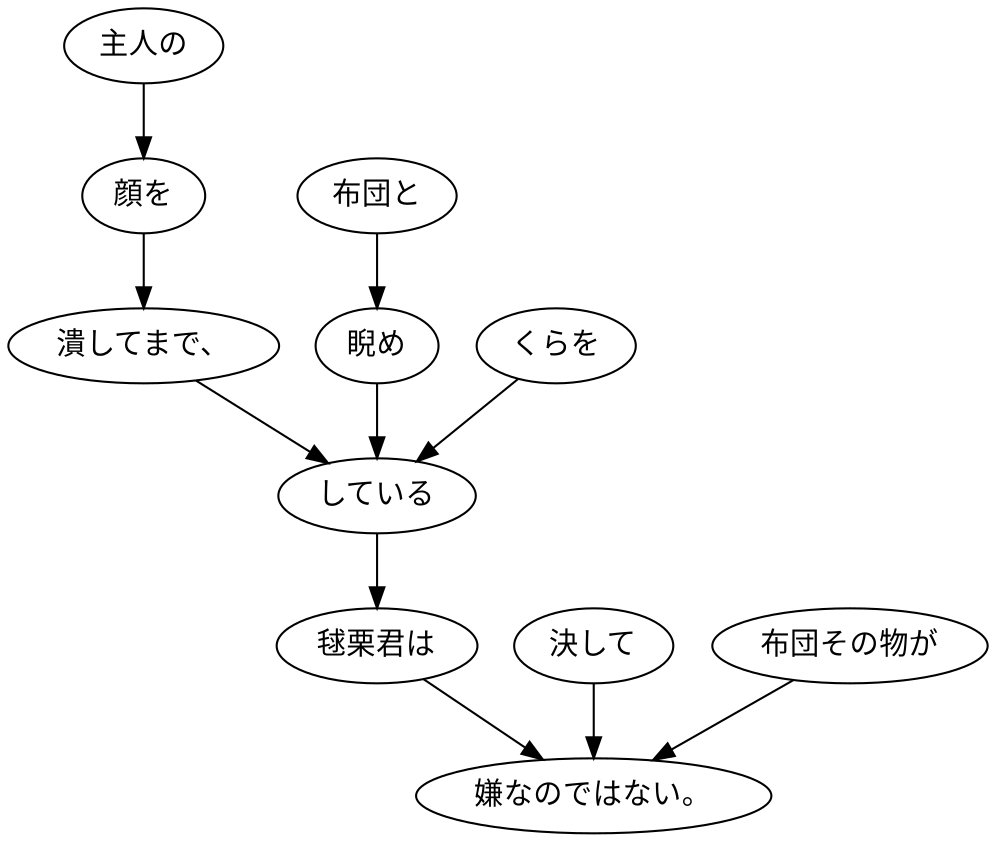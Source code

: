 digraph graph7193 {
	node0 [label="主人の"];
	node1 [label="顔を"];
	node2 [label="潰してまで、"];
	node3 [label="布団と"];
	node4 [label="睨め"];
	node5 [label="くらを"];
	node6 [label="している"];
	node7 [label="毬栗君は"];
	node8 [label="決して"];
	node9 [label="布団その物が"];
	node10 [label="嫌なのではない。"];
	node0 -> node1;
	node1 -> node2;
	node2 -> node6;
	node3 -> node4;
	node4 -> node6;
	node5 -> node6;
	node6 -> node7;
	node7 -> node10;
	node8 -> node10;
	node9 -> node10;
}
